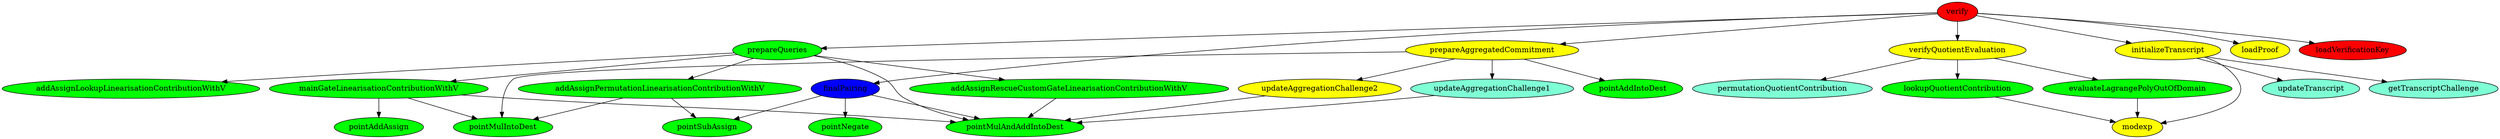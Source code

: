 digraph zk {
    { node [style=filled fillcolor="green"]  
        pointAddAssign
        pointAddIntoDest
        pointMulIntoDest
        pointMulAndAddIntoDest
        mainGateLinearisationContributionWithV
        addAssignLookupLinearisationContributionWithV
        addAssignPermutationLinearisationContributionWithV
        pointSubAssign
        pointNegate
        addAssignRescueCustomGateLinearisationContributionWithV
        prepareQueries
        evaluateLagrangePolyOutOfDomain
        lookupQuotientContribution
    }
    { node [style=filled fillcolor="aquamarine"]  
        updateAggregationChallenge1
        getTranscriptChallenge
        updateTranscript
        permutationQuotientContribution
    }
    { node [style=filled fillcolor="blue"]  
        finalPairing
    }
    { node [style=filled fillcolor="yellow"]
        modexp  
        updateAggregationChallenge2
        verifyQuotientEvaluation
        prepareAggregatedCommitment
        initializeTranscript
        loadProof
    }
    { node [style=filled fillcolor="red"]   
        loadVerificationKey
        verify
    }

    initializeTranscript -> modexp
    initializeTranscript -> updateTranscript
    initializeTranscript -> getTranscriptChallenge

    verifyQuotientEvaluation -> evaluateLagrangePolyOutOfDomain
    verifyQuotientEvaluation -> permutationQuotientContribution
    verifyQuotientEvaluation -> lookupQuotientContribution

    evaluateLagrangePolyOutOfDomain -> modexp
    lookupQuotientContribution -> modexp

    prepareQueries -> pointMulAndAddIntoDest
    prepareQueries -> mainGateLinearisationContributionWithV
    prepareQueries -> addAssignRescueCustomGateLinearisationContributionWithV
    prepareQueries -> addAssignPermutationLinearisationContributionWithV
    prepareQueries -> addAssignLookupLinearisationContributionWithV

    mainGateLinearisationContributionWithV -> pointMulIntoDest
    mainGateLinearisationContributionWithV -> pointMulAndAddIntoDest
    mainGateLinearisationContributionWithV -> pointAddAssign

    addAssignRescueCustomGateLinearisationContributionWithV -> pointMulAndAddIntoDest

    addAssignPermutationLinearisationContributionWithV -> pointMulIntoDest
    addAssignPermutationLinearisationContributionWithV -> pointSubAssign

    prepareAggregatedCommitment -> updateAggregationChallenge1
    prepareAggregatedCommitment -> pointAddIntoDest
    prepareAggregatedCommitment -> pointMulIntoDest
    prepareAggregatedCommitment -> updateAggregationChallenge2

    updateAggregationChallenge1 -> pointMulAndAddIntoDest
    updateAggregationChallenge2 -> pointMulAndAddIntoDest

    finalPairing -> pointSubAssign
    finalPairing -> pointMulAndAddIntoDest
    finalPairing -> pointNegate

    verify -> loadVerificationKey
    verify -> loadProof
    verify -> initializeTranscript
    verify -> verifyQuotientEvaluation
    verify -> prepareQueries
    verify -> prepareAggregatedCommitment
    verify -> finalPairing
}